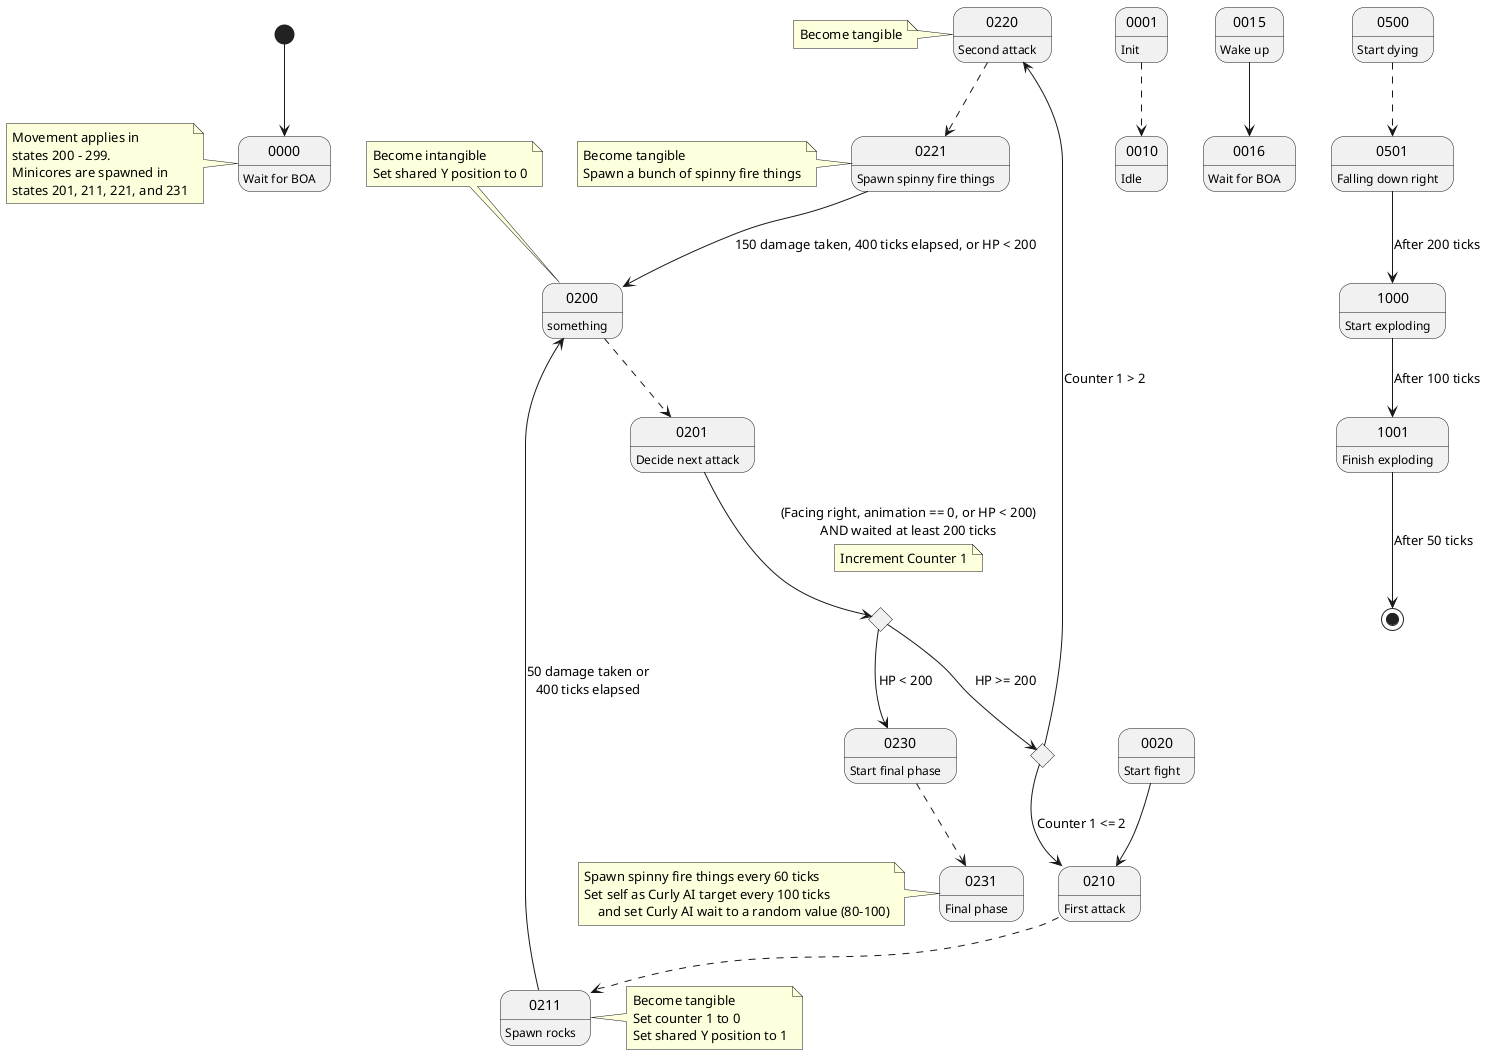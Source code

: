 @startuml Boss 7 - Undead Core

[*] --> 0000
note left
Movement applies in
states 200 - 299.
Minicores are spawned in
states 201, 211, 221, and 231
end note

0000 : Wait for BOA

0001 : Init
0001 -[dashed]-> 0010

0010 : Idle

0015 : Wake up
0015 --> 0016

0016 : Wait for BOA

0020 : Start fight
0020 --> 0210

0200 : something
note top
Become intangible
Set shared Y position to 0
end note
0200 -[dashed]-> 0201

0201 : Decide next attack
state c1 <<choice>>
state c2 <<choice>>
0201 --> c1 : (Facing right, animation == 0, or HP < 200)\nAND waited at least 200 ticks
note on link : Increment Counter 1

c1 --> 0230 : HP < 200
c1 --> c2 : HP >= 200

c2 --> 0220 : Counter 1 > 2
c2 --> 0210 : Counter 1 <= 2

0210 : First attack
note left
Become tangible
end note
0210 -[dashed]-> 0211

0211 : Spawn rocks
0211 --> 0200 : 50 damage taken or\n400 ticks elapsed

0220 : Second attack
note right
Become tangible
Set counter 1 to 0
Set shared Y position to 1
end note
0220 -[dashed]-> 0221

0221 : Spawn spinny fire things
0221 --> 0200 : 150 damage taken, 400 ticks elapsed, or HP < 200 

0230 : Start final phase
note left
Become tangible
Spawn a bunch of spinny fire things
end note
0230 -[dashed]-> 0231

0231 : Final phase
note left
Spawn spinny fire things every 60 ticks
Set self as Curly AI target every 100 ticks
    and set Curly AI wait to a random value (80-100)
end note

0500 : Start dying
0500 -[dashed]-> 0501

0501 : Falling down right
0501 --> 1000 : After 200 ticks

1000 : Start exploding
1000 --> 1001 : After 100 ticks

1001 : Finish exploding
1001 --> [*] : After 50 ticks

@enduml


@startuml Core Front

[*] --> 0000

0000 : Inactive

0010 : Face open
0010 -[dashed]-> 0011

0011 : Stay in position

0050 : Die
note right
Set wait to 112 ticks
end note

0050 -[dashed]-> 0051

0051 : Dying

0051 --> 0100 : Wait elapsed

0100 : Stay dead

@enduml

@startuml Core Back

[*] --> 0000

0000 : Inactive

0010 : Init
0010 -[dashed]-> 0011

0011 : Stay in position

0050 : Die
note right
Set wait to 112 ticks
end note

0050 -[dashed]-> 0051

0051 : Dying

0051 --> 0100 : Wait elapsed

0100 : Stay dead

@enduml

@startuml Core Face

[*] --> 0000

0000 : Hidden

0010 : Normal

0020 : Grinning

0030 : Gaping
0030 -[dashed]-> 0031

0031 : Spawn energy blasts

@enduml

@startuml Minicore

[*] --> 0000
note on link
While in any state < 50:
Perform movement based on Counter 2
end note

0000 : Inactive
note left : Become unshootable

0005 : Background, eye close
note bottom: Increase Counter 2 by 1

0010 : Background, eye open
note bottom: Increase Counter 2 by 2

0020 : Foreground, eye close
note bottom: Increase Counter 2 by 2

0030 : Background, eye close
note bottom: Increase Counter 2 by 4

0200 : Start moving
0200 -[dashed]-> 0201

0201 : Moving

0201 --> [*] : If npc more than 2 tiles off the left edge of the map


@enduml

@startuml Hit

[*] --> 0000
note on link
This npc has no states.
All it does is shake itself around
relative to the main Undead Core NPC
a different hardcoded number of pixels
based on the value of Counter 1:
    0: y - 32
    1: x + 28
    2: x + 4, y + 32
    3: x - 28, y + 4
end note
0000 : Exist

@enduml